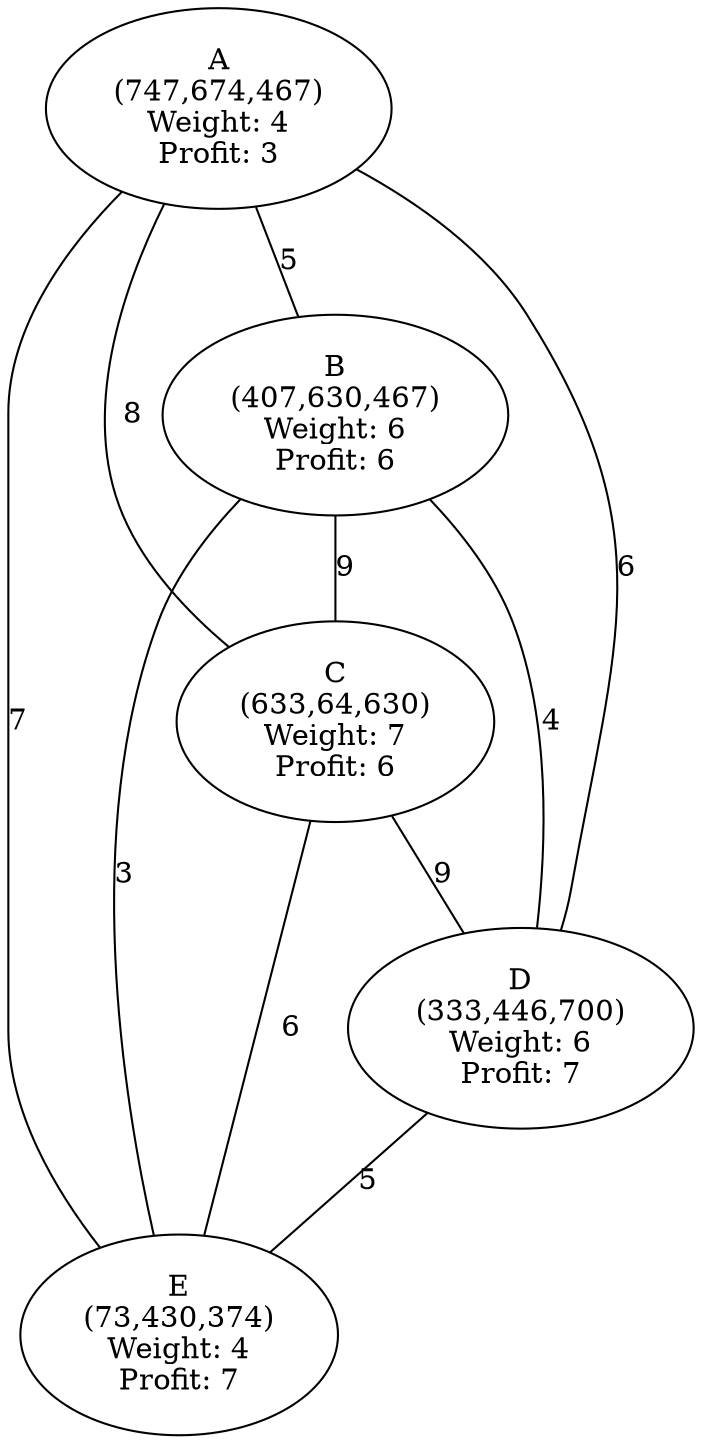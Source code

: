 Graph G{
    A [label="A\n(747,674,467)\nWeight: 4\nProfit: 3"];
  B [label="B\n(407,630,467)\nWeight: 6\nProfit: 6"];
  C [label="C\n(633,64,630)\nWeight: 7\nProfit: 6"];
  D [label="D\n(333,446,700)\nWeight: 6\nProfit: 7"];
  E [label="E\n(73,430,374)\nWeight: 4\nProfit: 7"];
  A--B[label=5];
  A--D[label=6];
  A--C[label=8];
  A--E[label=7];
  B--C[label=9];
  B--D[label=4];
  B--E[label=3];
  C--D[label=9];
  C--E[label=6];
  D--E[label=5];
}